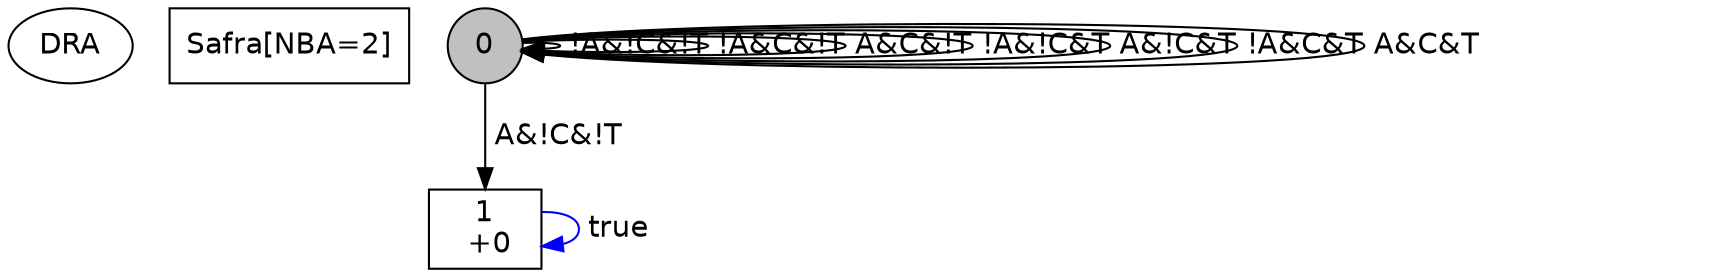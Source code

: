 digraph DRA {
 node [fontname=Helvetica]
 edge [constraints=false, fontname=Helvetica]
"type" [shape=ellipse, label="DRA"]
"comment" [shape=box, label="Safra[NBA=2]"]
"0" [label= "0", shape=circle, style=filled, color=black, fillcolor=grey]
"0" -> "0" [label=" !A&!C&!T"]
"0" -> "1" [label=" A&!C&!T"]
"0" -> "0" [label=" !A&C&!T"]
"0" -> "0" [label=" A&C&!T"]
"0" -> "0" [label=" !A&!C&T"]
"0" -> "0" [label=" A&!C&T"]
"0" -> "0" [label=" !A&C&T"]
"0" -> "0" [label=" A&C&T"]
"1" [label= "1\n +0", shape=box]
"1" -> "1" [label=" true", color=blue]
}

